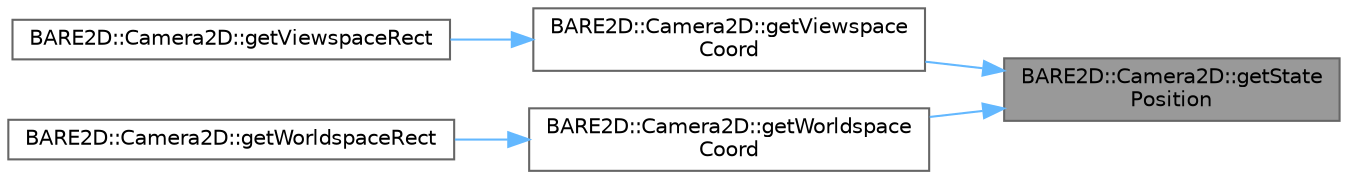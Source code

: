 digraph "BARE2D::Camera2D::getStatePosition"
{
 // INTERACTIVE_SVG=YES
 // LATEX_PDF_SIZE
  bgcolor="transparent";
  edge [fontname=Helvetica,fontsize=10,labelfontname=Helvetica,labelfontsize=10];
  node [fontname=Helvetica,fontsize=10,shape=box,height=0.2,width=0.4];
  rankdir="RL";
  Node1 [label="BARE2D::Camera2D::getState\lPosition",height=0.2,width=0.4,color="gray40", fillcolor="grey60", style="filled", fontcolor="black",tooltip=" "];
  Node1 -> Node2 [dir="back",color="steelblue1",style="solid"];
  Node2 [label="BARE2D::Camera2D::getViewspace\lCoord",height=0.2,width=0.4,color="grey40", fillcolor="white", style="filled",URL="$class_b_a_r_e2_d_1_1_camera2_d.html#ad804fb1a2a1e6266d7e6143a8c426ee3",tooltip="Converts a coordinate from Worldspace to Viewspace."];
  Node2 -> Node3 [dir="back",color="steelblue1",style="solid"];
  Node3 [label="BARE2D::Camera2D::getViewspaceRect",height=0.2,width=0.4,color="grey40", fillcolor="white", style="filled",URL="$class_b_a_r_e2_d_1_1_camera2_d.html#a358584512c00006b032c81c669b88bf4",tooltip=" "];
  Node1 -> Node4 [dir="back",color="steelblue1",style="solid"];
  Node4 [label="BARE2D::Camera2D::getWorldspace\lCoord",height=0.2,width=0.4,color="grey40", fillcolor="white", style="filled",URL="$class_b_a_r_e2_d_1_1_camera2_d.html#a05e5822ce1e602fccb1ebf8ff569e0d3",tooltip="Converts a coordinate from Worldspace to Viewspace."];
  Node4 -> Node5 [dir="back",color="steelblue1",style="solid"];
  Node5 [label="BARE2D::Camera2D::getWorldspaceRect",height=0.2,width=0.4,color="grey40", fillcolor="white", style="filled",URL="$class_b_a_r_e2_d_1_1_camera2_d.html#a9101871c433a6d0b289b7972270b19df",tooltip=" "];
}
